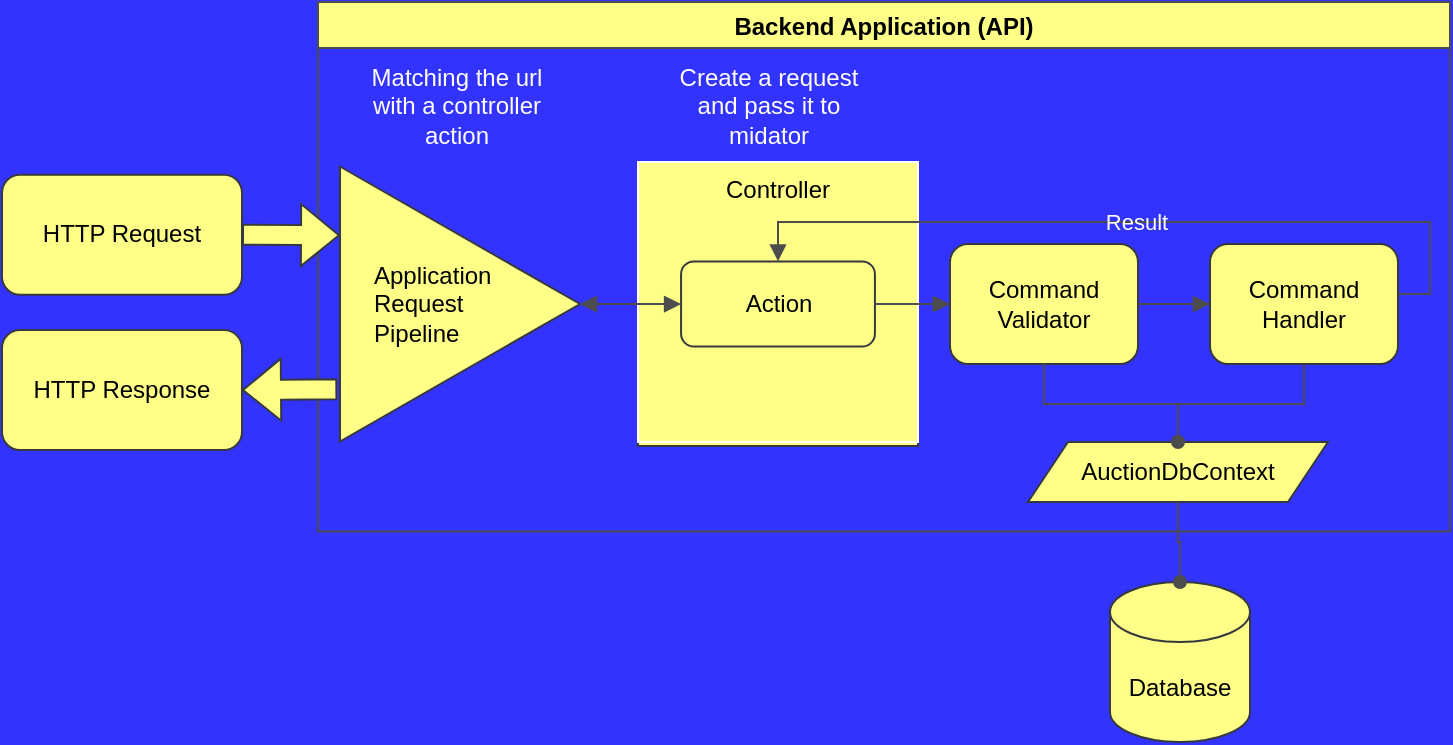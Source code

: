 <mxfile version="19.0.3" type="device"><diagram id="LHTMvc6ID17MC_QTjfCf" name="Page-1"><mxGraphModel dx="737" dy="518" grid="1" gridSize="10" guides="1" tooltips="1" connect="1" arrows="1" fold="1" page="1" pageScale="1" pageWidth="827" pageHeight="1169" background="#3333FF" math="0" shadow="0"><root><mxCell id="0"/><mxCell id="1" parent="0"/><mxCell id="_0zAnBPYz0lq7gtaOJ-E-1" value="Backend Application (API)" style="swimlane;fillColor=#ffff88;strokeColor=#4D4D4D;" parent="1" vertex="1"><mxGeometry x="244" y="160" width="566" height="264.75" as="geometry"/></mxCell><mxCell id="_0zAnBPYz0lq7gtaOJ-E-5" value="&lt;div&gt;Application&lt;br&gt;Request&lt;br&gt; Pipeline&lt;/div&gt;" style="triangle;whiteSpace=wrap;html=1;align=left;spacingLeft=15;fillColor=#ffff88;strokeColor=#36393d;" parent="_0zAnBPYz0lq7gtaOJ-E-1" vertex="1"><mxGeometry x="11" y="82.25" width="120" height="137.5" as="geometry"/></mxCell><mxCell id="_0zAnBPYz0lq7gtaOJ-E-7" value="Matching the url with a controller action" style="text;html=1;strokeColor=none;fillColor=none;align=center;verticalAlign=middle;whiteSpace=wrap;rounded=0;fontColor=#FFFFFF;" parent="_0zAnBPYz0lq7gtaOJ-E-1" vertex="1"><mxGeometry x="19" y="23" width="101" height="57" as="geometry"/></mxCell><mxCell id="_0zAnBPYz0lq7gtaOJ-E-10" value="Controller" style="group;verticalAlign=top;fillColor=#ffff88;strokeColor=#36393d;" parent="_0zAnBPYz0lq7gtaOJ-E-1" connectable="0" vertex="1"><mxGeometry x="160" y="80" width="140" height="142" as="geometry"/></mxCell><mxCell id="_0zAnBPYz0lq7gtaOJ-E-8" value="Controller" style="whiteSpace=wrap;html=1;aspect=fixed;verticalAlign=top;fillColor=#ffff88;strokeColor=#FFFFFF;" parent="_0zAnBPYz0lq7gtaOJ-E-10" vertex="1"><mxGeometry width="140" height="140" as="geometry"/></mxCell><mxCell id="_0zAnBPYz0lq7gtaOJ-E-9" value="Action" style="rounded=1;whiteSpace=wrap;html=1;fillColor=#ffff88;strokeColor=#36393d;" parent="_0zAnBPYz0lq7gtaOJ-E-10" vertex="1"><mxGeometry x="21.538" y="49.7" width="96.923" height="42.6" as="geometry"/></mxCell><mxCell id="_0zAnBPYz0lq7gtaOJ-E-12" value="Create a request and pass it to midator" style="text;html=1;strokeColor=none;fillColor=none;align=center;verticalAlign=middle;whiteSpace=wrap;rounded=0;fontColor=#FFFFFF;" parent="_0zAnBPYz0lq7gtaOJ-E-1" vertex="1"><mxGeometry x="170.5" y="23" width="109" height="57" as="geometry"/></mxCell><mxCell id="_0zAnBPYz0lq7gtaOJ-E-29" style="edgeStyle=orthogonalEdgeStyle;rounded=0;orthogonalLoop=1;jettySize=auto;html=1;entryX=0;entryY=0.5;entryDx=0;entryDy=0;endArrow=block;endFill=1;strokeColor=#4D4D4D;" parent="_0zAnBPYz0lq7gtaOJ-E-1" source="_0zAnBPYz0lq7gtaOJ-E-22" target="_0zAnBPYz0lq7gtaOJ-E-24" edge="1"><mxGeometry relative="1" as="geometry"/></mxCell><mxCell id="_0zAnBPYz0lq7gtaOJ-E-22" value="Command Validator" style="rounded=1;whiteSpace=wrap;html=1;fillColor=#ffff88;strokeColor=#36393d;" parent="_0zAnBPYz0lq7gtaOJ-E-1" vertex="1"><mxGeometry x="316" y="121" width="94" height="60" as="geometry"/></mxCell><mxCell id="_0zAnBPYz0lq7gtaOJ-E-32" style="edgeStyle=orthogonalEdgeStyle;rounded=0;orthogonalLoop=1;jettySize=auto;html=1;entryX=0.5;entryY=0;entryDx=0;entryDy=0;endArrow=oval;endFill=1;strokeColor=#4D4D4D;" parent="_0zAnBPYz0lq7gtaOJ-E-1" source="_0zAnBPYz0lq7gtaOJ-E-24" target="_0zAnBPYz0lq7gtaOJ-E-30" edge="1"><mxGeometry relative="1" as="geometry"/></mxCell><mxCell id="_0zAnBPYz0lq7gtaOJ-E-36" value="Result" style="edgeStyle=orthogonalEdgeStyle;rounded=0;orthogonalLoop=1;jettySize=auto;html=1;entryX=0.5;entryY=0;entryDx=0;entryDy=0;endArrow=block;endFill=1;labelBackgroundColor=none;fontColor=#FFFFFF;strokeColor=#4D4D4D;" parent="_0zAnBPYz0lq7gtaOJ-E-1" source="_0zAnBPYz0lq7gtaOJ-E-24" target="_0zAnBPYz0lq7gtaOJ-E-9" edge="1"><mxGeometry relative="1" as="geometry"><Array as="points"><mxPoint x="556" y="146"/><mxPoint x="556" y="110"/><mxPoint x="230" y="110"/></Array></mxGeometry></mxCell><mxCell id="_0zAnBPYz0lq7gtaOJ-E-24" value="Command Handler" style="rounded=1;whiteSpace=wrap;html=1;fillColor=#ffff88;strokeColor=#36393d;" parent="_0zAnBPYz0lq7gtaOJ-E-1" vertex="1"><mxGeometry x="446" y="121" width="94" height="60" as="geometry"/></mxCell><mxCell id="_0zAnBPYz0lq7gtaOJ-E-20" style="edgeStyle=orthogonalEdgeStyle;rounded=0;orthogonalLoop=1;jettySize=auto;html=1;entryX=0;entryY=0.5;entryDx=0;entryDy=0;endArrow=block;endFill=1;startArrow=block;startFill=1;strokeColor=#4D4D4D;" parent="_0zAnBPYz0lq7gtaOJ-E-1" source="_0zAnBPYz0lq7gtaOJ-E-5" target="_0zAnBPYz0lq7gtaOJ-E-9" edge="1"><mxGeometry relative="1" as="geometry"/></mxCell><mxCell id="_0zAnBPYz0lq7gtaOJ-E-28" style="edgeStyle=orthogonalEdgeStyle;rounded=0;orthogonalLoop=1;jettySize=auto;html=1;entryX=0;entryY=0.5;entryDx=0;entryDy=0;endArrow=block;endFill=1;strokeColor=#4D4D4D;" parent="_0zAnBPYz0lq7gtaOJ-E-1" source="_0zAnBPYz0lq7gtaOJ-E-9" target="_0zAnBPYz0lq7gtaOJ-E-22" edge="1"><mxGeometry relative="1" as="geometry"/></mxCell><mxCell id="_0zAnBPYz0lq7gtaOJ-E-30" value="AuctionDbContext" style="shape=parallelogram;perimeter=parallelogramPerimeter;whiteSpace=wrap;html=1;fixedSize=1;fillColor=#ffff88;strokeColor=#36393d;" parent="_0zAnBPYz0lq7gtaOJ-E-1" vertex="1"><mxGeometry x="355" y="220" width="150" height="30" as="geometry"/></mxCell><mxCell id="_0zAnBPYz0lq7gtaOJ-E-26" style="edgeStyle=orthogonalEdgeStyle;rounded=0;orthogonalLoop=1;jettySize=auto;html=1;entryX=0.5;entryY=0;entryDx=0;entryDy=0;endArrow=oval;endFill=1;strokeColor=#4D4D4D;" parent="_0zAnBPYz0lq7gtaOJ-E-1" source="_0zAnBPYz0lq7gtaOJ-E-22" target="_0zAnBPYz0lq7gtaOJ-E-30" edge="1"><mxGeometry relative="1" as="geometry"/></mxCell><mxCell id="_0zAnBPYz0lq7gtaOJ-E-3" value="" style="shape=flexArrow;endArrow=classic;html=1;rounded=0;exitX=1;exitY=0.5;exitDx=0;exitDy=0;entryX=0;entryY=0.25;entryDx=0;entryDy=0;fillColor=#ffff88;strokeColor=#36393d;" parent="1" source="_0zAnBPYz0lq7gtaOJ-E-4" target="_0zAnBPYz0lq7gtaOJ-E-5" edge="1"><mxGeometry width="50" height="50" relative="1" as="geometry"><mxPoint x="144" y="275" as="sourcePoint"/><mxPoint x="240" y="279" as="targetPoint"/></mxGeometry></mxCell><mxCell id="_0zAnBPYz0lq7gtaOJ-E-4" value="HTTP Request" style="rounded=1;whiteSpace=wrap;html=1;fillColor=#ffff88;strokeColor=#36393d;" parent="1" vertex="1"><mxGeometry x="86" y="246.38" width="120" height="60" as="geometry"/></mxCell><mxCell id="_0zAnBPYz0lq7gtaOJ-E-6" value="Database" style="shape=cylinder3;whiteSpace=wrap;html=1;boundedLbl=1;backgroundOutline=1;size=15;fillColor=#ffff88;strokeColor=#36393d;" parent="1" vertex="1"><mxGeometry x="640" y="450" width="70" height="80" as="geometry"/></mxCell><mxCell id="_0zAnBPYz0lq7gtaOJ-E-33" style="edgeStyle=orthogonalEdgeStyle;rounded=0;orthogonalLoop=1;jettySize=auto;html=1;entryX=0.5;entryY=0;entryDx=0;entryDy=0;entryPerimeter=0;endArrow=oval;endFill=1;strokeColor=#4D4D4D;" parent="1" source="_0zAnBPYz0lq7gtaOJ-E-30" target="_0zAnBPYz0lq7gtaOJ-E-6" edge="1"><mxGeometry relative="1" as="geometry"/></mxCell><mxCell id="_0zAnBPYz0lq7gtaOJ-E-37" value="HTTP Response" style="rounded=1;whiteSpace=wrap;html=1;fillColor=#ffff88;strokeColor=#36393d;" parent="1" vertex="1"><mxGeometry x="86" y="324" width="120" height="60" as="geometry"/></mxCell><mxCell id="_0zAnBPYz0lq7gtaOJ-E-38" value="" style="shape=flexArrow;endArrow=classic;html=1;rounded=0;entryX=1;entryY=0.5;entryDx=0;entryDy=0;exitX=-0.011;exitY=0.81;exitDx=0;exitDy=0;exitPerimeter=0;fillColor=#ffff88;strokeColor=#36393d;" parent="1" source="_0zAnBPYz0lq7gtaOJ-E-5" target="_0zAnBPYz0lq7gtaOJ-E-37" edge="1"><mxGeometry width="50" height="50" relative="1" as="geometry"><mxPoint x="240" y="350" as="sourcePoint"/><mxPoint x="250" y="289" as="targetPoint"/></mxGeometry></mxCell></root></mxGraphModel></diagram></mxfile>